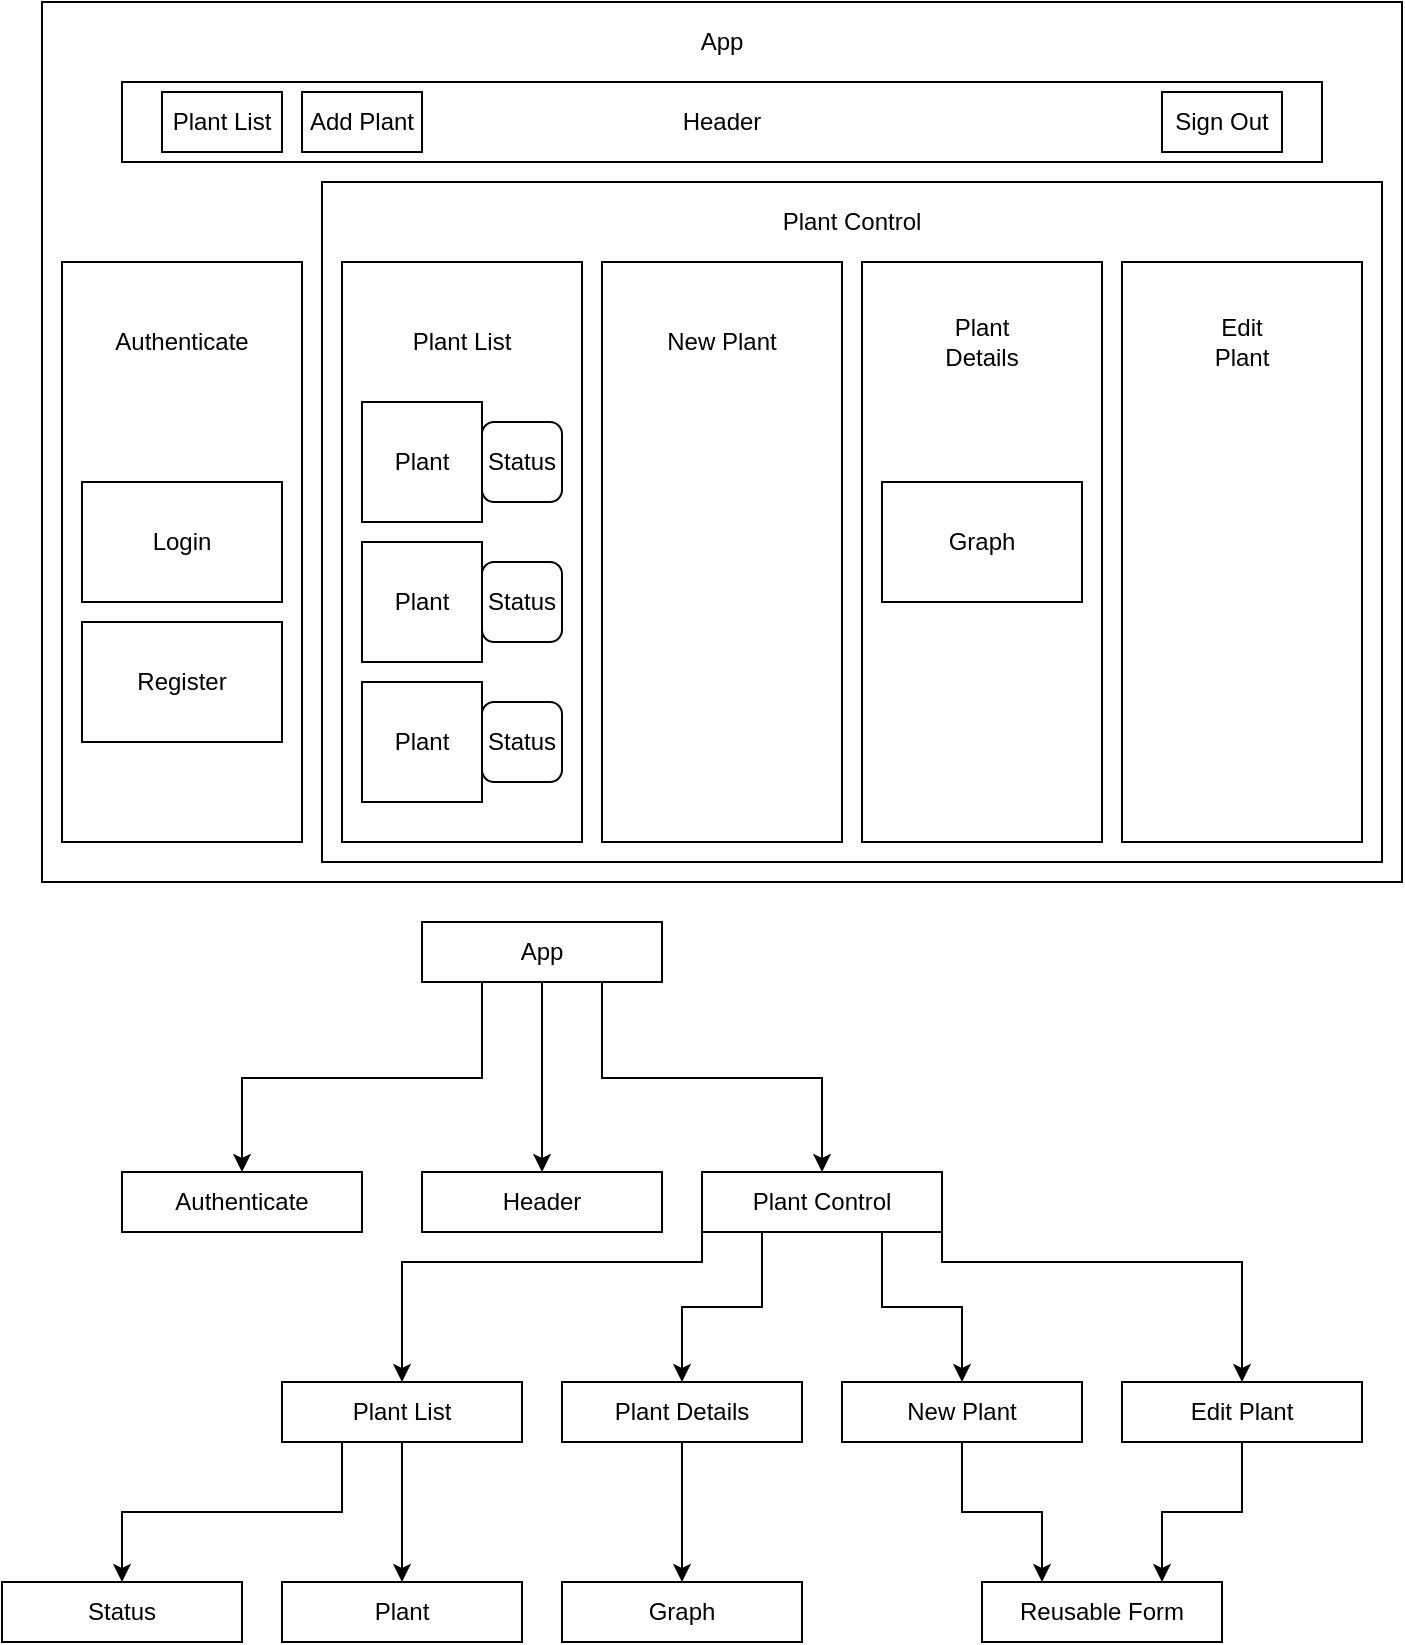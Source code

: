<mxfile version="14.4.3" type="device"><diagram id="C5RBs43oDa-KdzZeNtuy" name="Page-1"><mxGraphModel dx="706" dy="752" grid="1" gridSize="10" guides="1" tooltips="1" connect="1" arrows="1" fold="1" page="1" pageScale="1" pageWidth="827" pageHeight="1169" math="0" shadow="0"><root><mxCell id="WIyWlLk6GJQsqaUBKTNV-0"/><mxCell id="WIyWlLk6GJQsqaUBKTNV-1" parent="WIyWlLk6GJQsqaUBKTNV-0"/><mxCell id="Lng5RMCKdP8AWnWPUsNC-2" value="" style="rounded=0;whiteSpace=wrap;html=1;" vertex="1" parent="WIyWlLk6GJQsqaUBKTNV-1"><mxGeometry x="40" width="680" height="440" as="geometry"/></mxCell><mxCell id="Lng5RMCKdP8AWnWPUsNC-64" value="" style="rounded=0;whiteSpace=wrap;html=1;" vertex="1" parent="WIyWlLk6GJQsqaUBKTNV-1"><mxGeometry x="180" y="90" width="530" height="340" as="geometry"/></mxCell><mxCell id="Lng5RMCKdP8AWnWPUsNC-9" value="" style="rounded=0;whiteSpace=wrap;html=1;" vertex="1" parent="WIyWlLk6GJQsqaUBKTNV-1"><mxGeometry x="50" y="130" width="120" height="290" as="geometry"/></mxCell><mxCell id="Lng5RMCKdP8AWnWPUsNC-15" style="edgeStyle=orthogonalEdgeStyle;rounded=0;orthogonalLoop=1;jettySize=auto;html=1;exitX=0;exitY=1;exitDx=0;exitDy=0;entryX=0.5;entryY=0;entryDx=0;entryDy=0;" edge="1" parent="WIyWlLk6GJQsqaUBKTNV-1" source="Lng5RMCKdP8AWnWPUsNC-0" target="Lng5RMCKdP8AWnWPUsNC-1"><mxGeometry relative="1" as="geometry"><Array as="points"><mxPoint x="260" y="490"/><mxPoint x="260" y="538"/><mxPoint x="140" y="538"/></Array></mxGeometry></mxCell><mxCell id="Lng5RMCKdP8AWnWPUsNC-30" style="edgeStyle=orthogonalEdgeStyle;rounded=0;orthogonalLoop=1;jettySize=auto;html=1;exitX=0.75;exitY=1;exitDx=0;exitDy=0;entryX=0.5;entryY=0;entryDx=0;entryDy=0;" edge="1" parent="WIyWlLk6GJQsqaUBKTNV-1" source="Lng5RMCKdP8AWnWPUsNC-0" target="Lng5RMCKdP8AWnWPUsNC-50"><mxGeometry relative="1" as="geometry"><Array as="points"><mxPoint x="320" y="538"/><mxPoint x="430" y="538"/></Array></mxGeometry></mxCell><mxCell id="Lng5RMCKdP8AWnWPUsNC-69" style="edgeStyle=orthogonalEdgeStyle;rounded=0;orthogonalLoop=1;jettySize=auto;html=1;entryX=0.5;entryY=0;entryDx=0;entryDy=0;" edge="1" parent="WIyWlLk6GJQsqaUBKTNV-1" source="Lng5RMCKdP8AWnWPUsNC-0" target="Lng5RMCKdP8AWnWPUsNC-68"><mxGeometry relative="1" as="geometry"/></mxCell><mxCell id="Lng5RMCKdP8AWnWPUsNC-0" value="App" style="rounded=0;whiteSpace=wrap;html=1;" vertex="1" parent="WIyWlLk6GJQsqaUBKTNV-1"><mxGeometry x="230" y="460" width="120" height="30" as="geometry"/></mxCell><mxCell id="Lng5RMCKdP8AWnWPUsNC-1" value="Authenticate" style="rounded=0;whiteSpace=wrap;html=1;" vertex="1" parent="WIyWlLk6GJQsqaUBKTNV-1"><mxGeometry x="80" y="585" width="120" height="30" as="geometry"/></mxCell><mxCell id="Lng5RMCKdP8AWnWPUsNC-3" value="App" style="text;html=1;strokeColor=none;fillColor=none;align=center;verticalAlign=middle;whiteSpace=wrap;rounded=0;rotation=0;" vertex="1" parent="WIyWlLk6GJQsqaUBKTNV-1"><mxGeometry x="360" y="10" width="40" height="20" as="geometry"/></mxCell><mxCell id="Lng5RMCKdP8AWnWPUsNC-4" value="" style="rounded=0;whiteSpace=wrap;html=1;" vertex="1" parent="WIyWlLk6GJQsqaUBKTNV-1"><mxGeometry x="60" y="240" width="100" height="60" as="geometry"/></mxCell><mxCell id="Lng5RMCKdP8AWnWPUsNC-5" value="Login" style="text;html=1;strokeColor=none;fillColor=none;align=center;verticalAlign=middle;whiteSpace=wrap;rounded=0;" vertex="1" parent="WIyWlLk6GJQsqaUBKTNV-1"><mxGeometry x="90" y="260" width="40" height="20" as="geometry"/></mxCell><mxCell id="Lng5RMCKdP8AWnWPUsNC-6" value="" style="rounded=0;whiteSpace=wrap;html=1;" vertex="1" parent="WIyWlLk6GJQsqaUBKTNV-1"><mxGeometry x="60" y="310" width="100" height="60" as="geometry"/></mxCell><mxCell id="Lng5RMCKdP8AWnWPUsNC-7" value="Register" style="text;html=1;strokeColor=none;fillColor=none;align=center;verticalAlign=middle;whiteSpace=wrap;rounded=0;" vertex="1" parent="WIyWlLk6GJQsqaUBKTNV-1"><mxGeometry x="90" y="330" width="40" height="20" as="geometry"/></mxCell><mxCell id="Lng5RMCKdP8AWnWPUsNC-10" value="Authenticate" style="text;html=1;strokeColor=none;fillColor=none;align=center;verticalAlign=middle;whiteSpace=wrap;rounded=0;" vertex="1" parent="WIyWlLk6GJQsqaUBKTNV-1"><mxGeometry x="90" y="160" width="40" height="20" as="geometry"/></mxCell><mxCell id="Lng5RMCKdP8AWnWPUsNC-51" style="edgeStyle=orthogonalEdgeStyle;rounded=0;orthogonalLoop=1;jettySize=auto;html=1;exitX=0.5;exitY=1;exitDx=0;exitDy=0;entryX=0.25;entryY=0;entryDx=0;entryDy=0;" edge="1" parent="WIyWlLk6GJQsqaUBKTNV-1" source="Lng5RMCKdP8AWnWPUsNC-11" target="Lng5RMCKdP8AWnWPUsNC-57"><mxGeometry relative="1" as="geometry"><mxPoint x="540" y="780" as="targetPoint"/></mxGeometry></mxCell><mxCell id="Lng5RMCKdP8AWnWPUsNC-11" value="New Plant" style="rounded=0;whiteSpace=wrap;html=1;" vertex="1" parent="WIyWlLk6GJQsqaUBKTNV-1"><mxGeometry x="440" y="690" width="120" height="30" as="geometry"/></mxCell><mxCell id="Lng5RMCKdP8AWnWPUsNC-59" style="edgeStyle=orthogonalEdgeStyle;rounded=0;orthogonalLoop=1;jettySize=auto;html=1;exitX=0.5;exitY=1;exitDx=0;exitDy=0;entryX=0.5;entryY=0;entryDx=0;entryDy=0;" edge="1" parent="WIyWlLk6GJQsqaUBKTNV-1" source="Lng5RMCKdP8AWnWPUsNC-12" target="Lng5RMCKdP8AWnWPUsNC-58"><mxGeometry relative="1" as="geometry"/></mxCell><mxCell id="Lng5RMCKdP8AWnWPUsNC-12" value="Plant Details" style="rounded=0;whiteSpace=wrap;html=1;" vertex="1" parent="WIyWlLk6GJQsqaUBKTNV-1"><mxGeometry x="300" y="690" width="120" height="30" as="geometry"/></mxCell><mxCell id="Lng5RMCKdP8AWnWPUsNC-29" style="edgeStyle=orthogonalEdgeStyle;rounded=0;orthogonalLoop=1;jettySize=auto;html=1;exitX=0.5;exitY=1;exitDx=0;exitDy=0;entryX=0.5;entryY=0;entryDx=0;entryDy=0;" edge="1" parent="WIyWlLk6GJQsqaUBKTNV-1" source="Lng5RMCKdP8AWnWPUsNC-13" target="Lng5RMCKdP8AWnWPUsNC-14"><mxGeometry relative="1" as="geometry"/></mxCell><mxCell id="Lng5RMCKdP8AWnWPUsNC-61" style="edgeStyle=orthogonalEdgeStyle;rounded=0;orthogonalLoop=1;jettySize=auto;html=1;exitX=0.25;exitY=1;exitDx=0;exitDy=0;entryX=0.5;entryY=0;entryDx=0;entryDy=0;" edge="1" parent="WIyWlLk6GJQsqaUBKTNV-1" source="Lng5RMCKdP8AWnWPUsNC-13" target="Lng5RMCKdP8AWnWPUsNC-60"><mxGeometry relative="1" as="geometry"/></mxCell><mxCell id="Lng5RMCKdP8AWnWPUsNC-13" value="Plant List" style="rounded=0;whiteSpace=wrap;html=1;" vertex="1" parent="WIyWlLk6GJQsqaUBKTNV-1"><mxGeometry x="160" y="690" width="120" height="30" as="geometry"/></mxCell><mxCell id="Lng5RMCKdP8AWnWPUsNC-14" value="Plant" style="rounded=0;whiteSpace=wrap;html=1;" vertex="1" parent="WIyWlLk6GJQsqaUBKTNV-1"><mxGeometry x="160" y="790" width="120" height="30" as="geometry"/></mxCell><mxCell id="Lng5RMCKdP8AWnWPUsNC-16" value="Header" style="rounded=0;whiteSpace=wrap;html=1;" vertex="1" parent="WIyWlLk6GJQsqaUBKTNV-1"><mxGeometry x="80" y="40" width="600" height="40" as="geometry"/></mxCell><mxCell id="Lng5RMCKdP8AWnWPUsNC-17" value="Plant List" style="rounded=0;whiteSpace=wrap;html=1;" vertex="1" parent="WIyWlLk6GJQsqaUBKTNV-1"><mxGeometry x="100" y="45" width="60" height="30" as="geometry"/></mxCell><mxCell id="Lng5RMCKdP8AWnWPUsNC-18" value="Sign Out" style="rounded=0;whiteSpace=wrap;html=1;" vertex="1" parent="WIyWlLk6GJQsqaUBKTNV-1"><mxGeometry x="600" y="45" width="60" height="30" as="geometry"/></mxCell><mxCell id="Lng5RMCKdP8AWnWPUsNC-19" value="" style="rounded=0;whiteSpace=wrap;html=1;" vertex="1" parent="WIyWlLk6GJQsqaUBKTNV-1"><mxGeometry x="190" y="130" width="120" height="290" as="geometry"/></mxCell><mxCell id="Lng5RMCKdP8AWnWPUsNC-20" value="Plant List" style="text;html=1;strokeColor=none;fillColor=none;align=center;verticalAlign=middle;whiteSpace=wrap;rounded=0;" vertex="1" parent="WIyWlLk6GJQsqaUBKTNV-1"><mxGeometry x="220" y="160" width="60" height="20" as="geometry"/></mxCell><mxCell id="Lng5RMCKdP8AWnWPUsNC-21" value="" style="rounded=0;whiteSpace=wrap;html=1;" vertex="1" parent="WIyWlLk6GJQsqaUBKTNV-1"><mxGeometry x="320" y="130" width="120" height="290" as="geometry"/></mxCell><mxCell id="Lng5RMCKdP8AWnWPUsNC-22" value="New Plant" style="text;html=1;strokeColor=none;fillColor=none;align=center;verticalAlign=middle;whiteSpace=wrap;rounded=0;" vertex="1" parent="WIyWlLk6GJQsqaUBKTNV-1"><mxGeometry x="345" y="160" width="70" height="20" as="geometry"/></mxCell><mxCell id="Lng5RMCKdP8AWnWPUsNC-23" value="" style="rounded=0;whiteSpace=wrap;html=1;" vertex="1" parent="WIyWlLk6GJQsqaUBKTNV-1"><mxGeometry x="450" y="130" width="120" height="290" as="geometry"/></mxCell><mxCell id="Lng5RMCKdP8AWnWPUsNC-24" value="Plant Details" style="text;html=1;strokeColor=none;fillColor=none;align=center;verticalAlign=middle;whiteSpace=wrap;rounded=0;" vertex="1" parent="WIyWlLk6GJQsqaUBKTNV-1"><mxGeometry x="490" y="160" width="40" height="20" as="geometry"/></mxCell><mxCell id="Lng5RMCKdP8AWnWPUsNC-25" value="Add Plant" style="rounded=0;whiteSpace=wrap;html=1;" vertex="1" parent="WIyWlLk6GJQsqaUBKTNV-1"><mxGeometry x="170" y="45" width="60" height="30" as="geometry"/></mxCell><mxCell id="Lng5RMCKdP8AWnWPUsNC-36" value="" style="rounded=0;whiteSpace=wrap;html=1;" vertex="1" parent="WIyWlLk6GJQsqaUBKTNV-1"><mxGeometry x="200" y="270" width="60" height="60" as="geometry"/></mxCell><mxCell id="Lng5RMCKdP8AWnWPUsNC-37" value="Plant" style="text;html=1;strokeColor=none;fillColor=none;align=center;verticalAlign=middle;whiteSpace=wrap;rounded=0;" vertex="1" parent="WIyWlLk6GJQsqaUBKTNV-1"><mxGeometry x="210" y="290" width="40" height="20" as="geometry"/></mxCell><mxCell id="Lng5RMCKdP8AWnWPUsNC-38" value="Status" style="rounded=1;whiteSpace=wrap;html=1;" vertex="1" parent="WIyWlLk6GJQsqaUBKTNV-1"><mxGeometry x="260" y="280" width="40" height="40" as="geometry"/></mxCell><mxCell id="Lng5RMCKdP8AWnWPUsNC-43" value="" style="rounded=0;whiteSpace=wrap;html=1;" vertex="1" parent="WIyWlLk6GJQsqaUBKTNV-1"><mxGeometry x="580" y="130" width="120" height="290" as="geometry"/></mxCell><mxCell id="Lng5RMCKdP8AWnWPUsNC-44" value="Edit Plant" style="text;html=1;strokeColor=none;fillColor=none;align=center;verticalAlign=middle;whiteSpace=wrap;rounded=0;" vertex="1" parent="WIyWlLk6GJQsqaUBKTNV-1"><mxGeometry x="620" y="160" width="40" height="20" as="geometry"/></mxCell><mxCell id="Lng5RMCKdP8AWnWPUsNC-52" style="edgeStyle=orthogonalEdgeStyle;rounded=0;orthogonalLoop=1;jettySize=auto;html=1;exitX=0.5;exitY=1;exitDx=0;exitDy=0;entryX=0.75;entryY=0;entryDx=0;entryDy=0;entryPerimeter=0;" edge="1" parent="WIyWlLk6GJQsqaUBKTNV-1" source="Lng5RMCKdP8AWnWPUsNC-45" target="Lng5RMCKdP8AWnWPUsNC-57"><mxGeometry relative="1" as="geometry"><mxPoint x="600" y="790" as="targetPoint"/></mxGeometry></mxCell><mxCell id="Lng5RMCKdP8AWnWPUsNC-45" value="Edit Plant" style="rounded=0;whiteSpace=wrap;html=1;" vertex="1" parent="WIyWlLk6GJQsqaUBKTNV-1"><mxGeometry x="580" y="690" width="120" height="30" as="geometry"/></mxCell><mxCell id="Lng5RMCKdP8AWnWPUsNC-53" style="edgeStyle=orthogonalEdgeStyle;rounded=0;orthogonalLoop=1;jettySize=auto;html=1;exitX=1;exitY=1;exitDx=0;exitDy=0;entryX=0.5;entryY=0;entryDx=0;entryDy=0;" edge="1" parent="WIyWlLk6GJQsqaUBKTNV-1" source="Lng5RMCKdP8AWnWPUsNC-50" target="Lng5RMCKdP8AWnWPUsNC-45"><mxGeometry relative="1" as="geometry"><Array as="points"><mxPoint x="490" y="630"/><mxPoint x="640" y="630"/></Array></mxGeometry></mxCell><mxCell id="Lng5RMCKdP8AWnWPUsNC-54" style="edgeStyle=orthogonalEdgeStyle;rounded=0;orthogonalLoop=1;jettySize=auto;html=1;exitX=0.75;exitY=1;exitDx=0;exitDy=0;entryX=0.5;entryY=0;entryDx=0;entryDy=0;" edge="1" parent="WIyWlLk6GJQsqaUBKTNV-1" source="Lng5RMCKdP8AWnWPUsNC-50" target="Lng5RMCKdP8AWnWPUsNC-11"><mxGeometry relative="1" as="geometry"/></mxCell><mxCell id="Lng5RMCKdP8AWnWPUsNC-55" style="edgeStyle=orthogonalEdgeStyle;rounded=0;orthogonalLoop=1;jettySize=auto;html=1;exitX=0.25;exitY=1;exitDx=0;exitDy=0;" edge="1" parent="WIyWlLk6GJQsqaUBKTNV-1" source="Lng5RMCKdP8AWnWPUsNC-50" target="Lng5RMCKdP8AWnWPUsNC-12"><mxGeometry relative="1" as="geometry"/></mxCell><mxCell id="Lng5RMCKdP8AWnWPUsNC-56" style="edgeStyle=orthogonalEdgeStyle;rounded=0;orthogonalLoop=1;jettySize=auto;html=1;exitX=0;exitY=1;exitDx=0;exitDy=0;" edge="1" parent="WIyWlLk6GJQsqaUBKTNV-1" source="Lng5RMCKdP8AWnWPUsNC-50" target="Lng5RMCKdP8AWnWPUsNC-13"><mxGeometry relative="1" as="geometry"><Array as="points"><mxPoint x="370" y="630"/><mxPoint x="220" y="630"/></Array></mxGeometry></mxCell><mxCell id="Lng5RMCKdP8AWnWPUsNC-50" value="Plant Control" style="rounded=0;whiteSpace=wrap;html=1;" vertex="1" parent="WIyWlLk6GJQsqaUBKTNV-1"><mxGeometry x="370" y="585" width="120" height="30" as="geometry"/></mxCell><mxCell id="Lng5RMCKdP8AWnWPUsNC-57" value="Reusable Form" style="rounded=0;whiteSpace=wrap;html=1;" vertex="1" parent="WIyWlLk6GJQsqaUBKTNV-1"><mxGeometry x="510" y="790" width="120" height="30" as="geometry"/></mxCell><mxCell id="Lng5RMCKdP8AWnWPUsNC-58" value="Graph" style="rounded=0;whiteSpace=wrap;html=1;" vertex="1" parent="WIyWlLk6GJQsqaUBKTNV-1"><mxGeometry x="300" y="790" width="120" height="30" as="geometry"/></mxCell><mxCell id="Lng5RMCKdP8AWnWPUsNC-60" value="Status" style="rounded=0;whiteSpace=wrap;html=1;" vertex="1" parent="WIyWlLk6GJQsqaUBKTNV-1"><mxGeometry x="20" y="790" width="120" height="30" as="geometry"/></mxCell><mxCell id="Lng5RMCKdP8AWnWPUsNC-62" value="" style="rounded=0;whiteSpace=wrap;html=1;" vertex="1" parent="WIyWlLk6GJQsqaUBKTNV-1"><mxGeometry x="460" y="240" width="100" height="60" as="geometry"/></mxCell><mxCell id="Lng5RMCKdP8AWnWPUsNC-63" value="Graph" style="text;html=1;strokeColor=none;fillColor=none;align=center;verticalAlign=middle;whiteSpace=wrap;rounded=0;" vertex="1" parent="WIyWlLk6GJQsqaUBKTNV-1"><mxGeometry x="490" y="260" width="40" height="20" as="geometry"/></mxCell><mxCell id="Lng5RMCKdP8AWnWPUsNC-66" value="Plant Control" style="text;html=1;strokeColor=none;fillColor=none;align=center;verticalAlign=middle;whiteSpace=wrap;rounded=0;" vertex="1" parent="WIyWlLk6GJQsqaUBKTNV-1"><mxGeometry x="400" y="100" width="90" height="20" as="geometry"/></mxCell><mxCell id="Lng5RMCKdP8AWnWPUsNC-68" value="Header" style="rounded=0;whiteSpace=wrap;html=1;" vertex="1" parent="WIyWlLk6GJQsqaUBKTNV-1"><mxGeometry x="230" y="585" width="120" height="30" as="geometry"/></mxCell><mxCell id="Lng5RMCKdP8AWnWPUsNC-70" value="" style="rounded=0;whiteSpace=wrap;html=1;" vertex="1" parent="WIyWlLk6GJQsqaUBKTNV-1"><mxGeometry x="200" y="200" width="60" height="60" as="geometry"/></mxCell><mxCell id="Lng5RMCKdP8AWnWPUsNC-71" value="Plant" style="text;html=1;strokeColor=none;fillColor=none;align=center;verticalAlign=middle;whiteSpace=wrap;rounded=0;" vertex="1" parent="WIyWlLk6GJQsqaUBKTNV-1"><mxGeometry x="210" y="220" width="40" height="20" as="geometry"/></mxCell><mxCell id="Lng5RMCKdP8AWnWPUsNC-72" value="Status" style="rounded=1;whiteSpace=wrap;html=1;" vertex="1" parent="WIyWlLk6GJQsqaUBKTNV-1"><mxGeometry x="260" y="210" width="40" height="40" as="geometry"/></mxCell><mxCell id="Lng5RMCKdP8AWnWPUsNC-73" value="" style="rounded=0;whiteSpace=wrap;html=1;" vertex="1" parent="WIyWlLk6GJQsqaUBKTNV-1"><mxGeometry x="200" y="340" width="60" height="60" as="geometry"/></mxCell><mxCell id="Lng5RMCKdP8AWnWPUsNC-74" value="Plant" style="text;html=1;strokeColor=none;fillColor=none;align=center;verticalAlign=middle;whiteSpace=wrap;rounded=0;" vertex="1" parent="WIyWlLk6GJQsqaUBKTNV-1"><mxGeometry x="210" y="360" width="40" height="20" as="geometry"/></mxCell><mxCell id="Lng5RMCKdP8AWnWPUsNC-75" value="Status" style="rounded=1;whiteSpace=wrap;html=1;" vertex="1" parent="WIyWlLk6GJQsqaUBKTNV-1"><mxGeometry x="260" y="350" width="40" height="40" as="geometry"/></mxCell></root></mxGraphModel></diagram></mxfile>